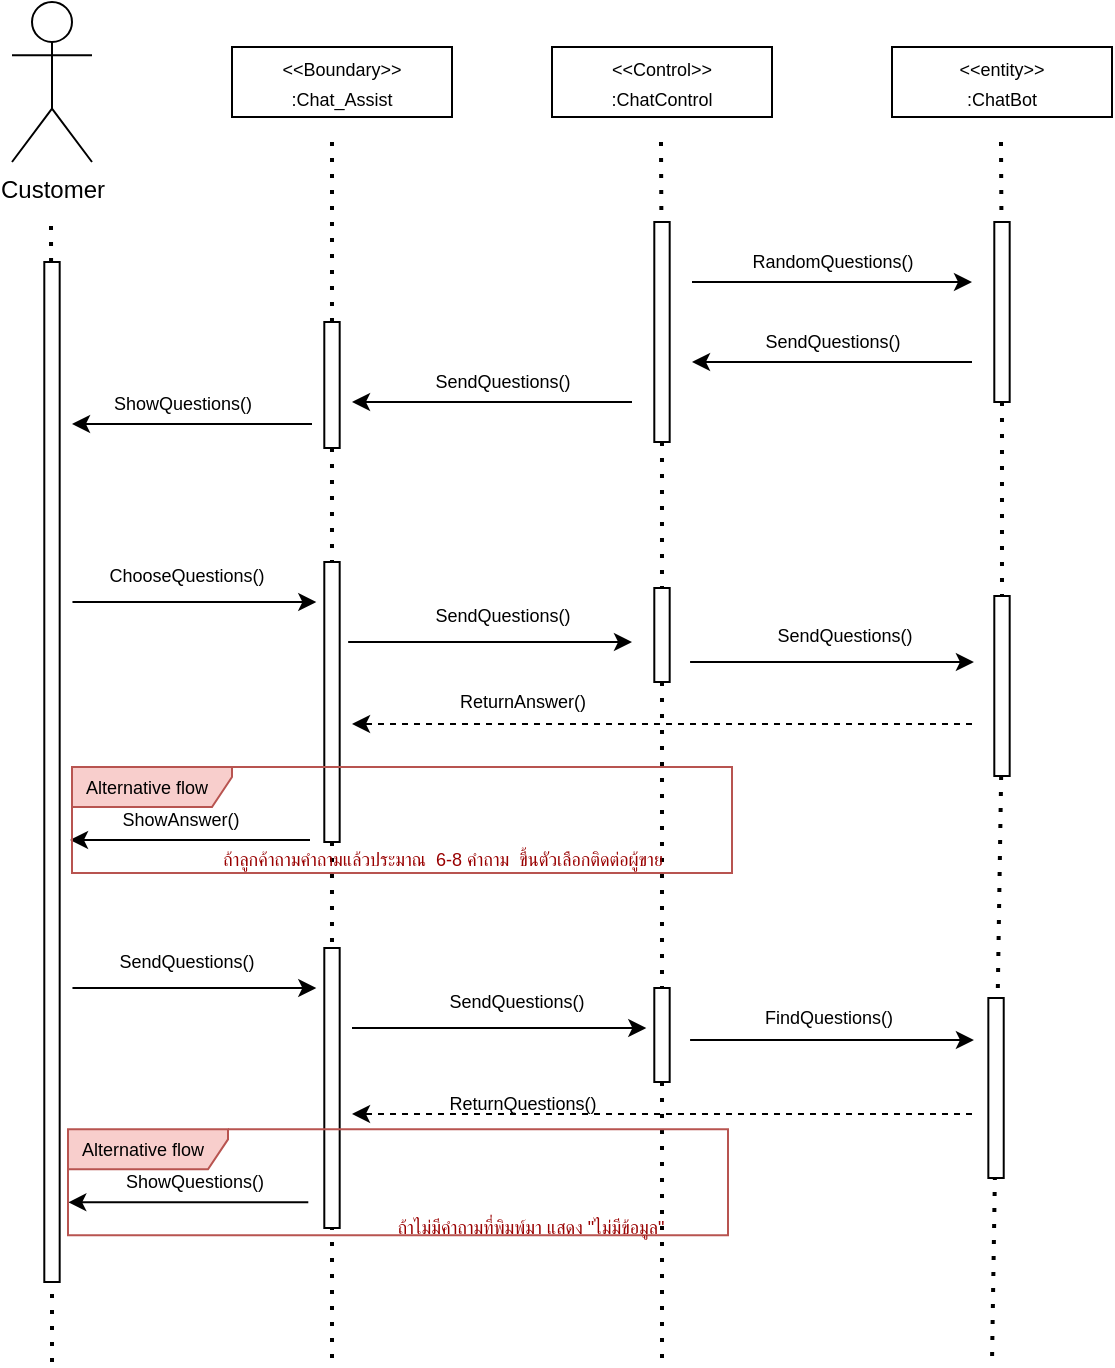 <mxfile>
    <diagram id="4hdrDz7Q9HRkZpPZPvPN" name="Page-1">
        <mxGraphModel grid="1" page="1" gridSize="10" guides="1" tooltips="1" connect="1" arrows="1" fold="1" pageScale="1" pageWidth="850" pageHeight="1100" math="0" shadow="0">
            <root>
                <mxCell id="0"/>
                <mxCell id="1" parent="0"/>
                <mxCell id="2" value="Customer" style="shape=umlActor;verticalLabelPosition=bottom;verticalAlign=top;html=1;outlineConnect=0;" parent="1" vertex="1">
                    <mxGeometry x="40" y="40" width="40" height="80" as="geometry"/>
                </mxCell>
                <mxCell id="3" value="" style="endArrow=none;dashed=1;html=1;dashPattern=1 3;strokeWidth=2;startArrow=none;" parent="1" edge="1" source="4">
                    <mxGeometry width="50" height="50" relative="1" as="geometry">
                        <mxPoint x="60" y="920" as="sourcePoint"/>
                        <mxPoint x="59.5" y="150" as="targetPoint"/>
                        <Array as="points"/>
                    </mxGeometry>
                </mxCell>
                <mxCell id="5" value="" style="endArrow=none;dashed=1;html=1;dashPattern=1 3;strokeWidth=2;" edge="1" parent="1" target="4">
                    <mxGeometry width="50" height="50" relative="1" as="geometry">
                        <mxPoint x="60" y="720" as="sourcePoint"/>
                        <mxPoint x="59.5" y="150" as="targetPoint"/>
                        <Array as="points"/>
                    </mxGeometry>
                </mxCell>
                <mxCell id="4" value="" style="rounded=0;whiteSpace=wrap;html=1;fontSize=9;" vertex="1" parent="1">
                    <mxGeometry x="56.15" y="170" width="7.69" height="510" as="geometry"/>
                </mxCell>
                <mxCell id="7" value="&lt;font style=&quot;font-size: 9px;&quot;&gt;&amp;lt;&amp;lt;Boundary&amp;gt;&amp;gt;&lt;br&gt;:Chat_Assist&lt;br&gt;&lt;/font&gt;" style="rounded=0;whiteSpace=wrap;html=1;" vertex="1" parent="1">
                    <mxGeometry x="150.0" y="62.5" width="110" height="35" as="geometry"/>
                </mxCell>
                <mxCell id="8" value="&lt;font style=&quot;font-size: 9px;&quot;&gt;&amp;lt;&amp;lt;Control&amp;gt;&amp;gt;&lt;br&gt;:ChatControl&lt;br&gt;&lt;/font&gt;" style="rounded=0;whiteSpace=wrap;html=1;" vertex="1" parent="1">
                    <mxGeometry x="310" y="62.5" width="110" height="35" as="geometry"/>
                </mxCell>
                <mxCell id="9" value="&lt;font style=&quot;font-size: 9px;&quot;&gt;&amp;lt;&amp;lt;entity&amp;gt;&amp;gt;&lt;br&gt;:ChatBot&lt;/font&gt;" style="rounded=0;whiteSpace=wrap;html=1;" vertex="1" parent="1">
                    <mxGeometry x="480" y="62.5" width="110" height="35" as="geometry"/>
                </mxCell>
                <mxCell id="12" value="" style="endArrow=none;dashed=1;html=1;dashPattern=1 3;strokeWidth=2;startArrow=none;" edge="1" parent="1" source="17">
                    <mxGeometry width="50" height="50" relative="1" as="geometry">
                        <mxPoint x="364.496" y="110" as="sourcePoint"/>
                        <mxPoint x="365" y="720" as="targetPoint"/>
                        <Array as="points"/>
                    </mxGeometry>
                </mxCell>
                <mxCell id="14" value="" style="endArrow=classic;html=1;verticalAlign=top;" edge="1" parent="1">
                    <mxGeometry width="50" height="50" relative="1" as="geometry">
                        <mxPoint x="520" y="220" as="sourcePoint"/>
                        <mxPoint x="380" y="220" as="targetPoint"/>
                    </mxGeometry>
                </mxCell>
                <mxCell id="16" value="" style="endArrow=none;dashed=1;html=1;dashPattern=1 3;strokeWidth=2;startArrow=none;" edge="1" parent="1" target="15">
                    <mxGeometry width="50" height="50" relative="1" as="geometry">
                        <mxPoint x="534.496" y="110" as="sourcePoint"/>
                        <mxPoint x="535" y="920" as="targetPoint"/>
                        <Array as="points"/>
                    </mxGeometry>
                </mxCell>
                <mxCell id="15" value="&lt;span style=&quot;color: rgba(0, 0, 0, 0); font-family: monospace; font-size: 0px; text-align: start;&quot;&gt;%3CmxGraphModel%3E%3Croot%3E%3CmxCell%20id%3D%220%22%2F%3E%3CmxCell%20id%3D%221%22%20parent%3D%220%22%2F%3E%3CmxCell%20id%3D%222%22%20value%3D%22%E0%B8%AD%22%20style%3D%22rounded%3D0%3BwhiteSpace%3Dwrap%3Bhtml%3D1%3BfontSize%3D9%3B%22%20vertex%3D%221%22%20parent%3D%221%22%3E%3CmxGeometry%20x%3D%22531.15%22%20y%3D%22150%22%20width%3D%227.69%22%20height%3D%22120%22%20as%3D%22geometry%22%2F%3E%3C%2FmxCell%3E%3C%2Froot%3E%3C%2FmxGraphModel%3E&lt;/span&gt;&lt;span style=&quot;color: rgba(0, 0, 0, 0); font-family: monospace; font-size: 0px; text-align: start;&quot;&gt;%3CmxGraphModel%3E%3Croot%3E%3CmxCell%20id%3D%220%22%2F%3E%3CmxCell%20id%3D%221%22%20parent%3D%220%22%2F%3E%3CmxCell%20id%3D%222%22%20value%3D%22%E0%B8%AD%22%20style%3D%22rounded%3D0%3BwhiteSpace%3Dwrap%3Bhtml%3D1%3BfontSize%3D9%3B%22%20vertex%3D%221%22%20parent%3D%221%22%3E%3CmxGeometry%20x%3D%22531.15%22%20y%3D%22150%22%20width%3D%227.69%22%20height%3D%22120%22%20as%3D%22geometry%22%2F%3E%3C%2FmxCell%3E%3C%2Froot%3E%3C%2FmxGraphModel%3E&lt;/span&gt;" style="rounded=0;whiteSpace=wrap;html=1;fontSize=9;" vertex="1" parent="1">
                    <mxGeometry x="531.15" y="150" width="7.69" height="90" as="geometry"/>
                </mxCell>
                <mxCell id="18" value="" style="endArrow=none;dashed=1;html=1;dashPattern=1 3;strokeWidth=2;startArrow=none;" edge="1" parent="1" target="17">
                    <mxGeometry width="50" height="50" relative="1" as="geometry">
                        <mxPoint x="364.496" y="110" as="sourcePoint"/>
                        <mxPoint x="365" y="920" as="targetPoint"/>
                        <Array as="points"/>
                    </mxGeometry>
                </mxCell>
                <mxCell id="17" value="" style="rounded=0;whiteSpace=wrap;html=1;fontSize=9;" vertex="1" parent="1">
                    <mxGeometry x="361.15" y="150" width="7.69" height="110" as="geometry"/>
                </mxCell>
                <mxCell id="21" value="" style="endArrow=classic;html=1;" edge="1" parent="1">
                    <mxGeometry width="50" height="50" relative="1" as="geometry">
                        <mxPoint x="350" y="240" as="sourcePoint"/>
                        <mxPoint x="210" y="240" as="targetPoint"/>
                    </mxGeometry>
                </mxCell>
                <mxCell id="24" value="" style="endArrow=classic;html=1;verticalAlign=top;" edge="1" parent="1">
                    <mxGeometry width="50" height="50" relative="1" as="geometry">
                        <mxPoint x="380" y="180" as="sourcePoint"/>
                        <mxPoint x="520" y="180" as="targetPoint"/>
                    </mxGeometry>
                </mxCell>
                <mxCell id="25" value="RandomQuestions()" style="text;html=1;align=center;verticalAlign=middle;resizable=0;points=[];autosize=1;strokeColor=none;fillColor=none;fontSize=9;" vertex="1" parent="1">
                    <mxGeometry x="400" y="160" width="100" height="20" as="geometry"/>
                </mxCell>
                <mxCell id="26" value="SendQuestions()" style="text;html=1;align=center;verticalAlign=middle;resizable=0;points=[];autosize=1;strokeColor=none;fillColor=none;fontSize=9;" vertex="1" parent="1">
                    <mxGeometry x="405" y="200" width="90" height="20" as="geometry"/>
                </mxCell>
                <mxCell id="27" value="SendQuestions()" style="text;html=1;align=center;verticalAlign=middle;resizable=0;points=[];autosize=1;strokeColor=none;fillColor=none;fontSize=9;" vertex="1" parent="1">
                    <mxGeometry x="240" y="220" width="90" height="20" as="geometry"/>
                </mxCell>
                <mxCell id="30" value="ShowQuestions()" style="text;html=1;align=center;verticalAlign=middle;resizable=0;points=[];autosize=1;strokeColor=none;fillColor=none;fontSize=9;" vertex="1" parent="1">
                    <mxGeometry x="80" y="231" width="90" height="20" as="geometry"/>
                </mxCell>
                <mxCell id="31" value="" style="endArrow=classic;html=1;verticalAlign=top;" edge="1" parent="1">
                    <mxGeometry width="50" height="50" relative="1" as="geometry">
                        <mxPoint x="190" y="251" as="sourcePoint"/>
                        <mxPoint x="70" y="251" as="targetPoint"/>
                    </mxGeometry>
                </mxCell>
                <mxCell id="37" value="" style="endArrow=none;dashed=1;html=1;dashPattern=1 3;strokeWidth=2;startArrow=none;" edge="1" parent="1" source="40">
                    <mxGeometry width="50" height="50" relative="1" as="geometry">
                        <mxPoint x="200" y="110" as="sourcePoint"/>
                        <mxPoint x="200" y="720" as="targetPoint"/>
                        <Array as="points"/>
                    </mxGeometry>
                </mxCell>
                <mxCell id="39" value="" style="endArrow=none;dashed=1;html=1;dashPattern=1 3;strokeWidth=2;startArrow=none;" edge="1" parent="1" target="38">
                    <mxGeometry width="50" height="50" relative="1" as="geometry">
                        <mxPoint x="200" y="110" as="sourcePoint"/>
                        <mxPoint x="200" y="920.833" as="targetPoint"/>
                        <Array as="points"/>
                    </mxGeometry>
                </mxCell>
                <mxCell id="38" value="&lt;span style=&quot;color: rgba(0, 0, 0, 0); font-family: monospace; font-size: 0px; text-align: start;&quot;&gt;%3CmxGraphModel%3E%3Croot%3E%3CmxCell%20id%3D%220%22%2F%3E%3CmxCell%20id%3D%221%22%20parent%3D%220%22%2F%3E%3CmxCell%20id%3D%222%22%20value%3D%22%E0%B8%AD%22%20style%3D%22rounded%3D0%3BwhiteSpace%3Dwrap%3Bhtml%3D1%3BfontSize%3D9%3B%22%20vertex%3D%221%22%20parent%3D%221%22%3E%3CmxGeometry%20x%3D%22531.15%22%20y%3D%22150%22%20width%3D%227.69%22%20height%3D%22120%22%20as%3D%22geometry%22%2F%3E%3C%2FmxCell%3E%3C%2Froot%3E%3C%2FmxGraphModel%3E&lt;/span&gt;&lt;span style=&quot;color: rgba(0, 0, 0, 0); font-family: monospace; font-size: 0px; text-align: start;&quot;&gt;%3CmxGraphModel%3E%3Croot%3E%3CmxCell%20id%3D%220%22%2F%3E%3CmxCell%20id%3D%221%22%20parent%3D%220%22%2F%3E%3CmxCell%20id%3D%222%22%20value%3D%22%E0%B8%AD%22%20style%3D%22rounded%3D0%3BwhiteSpace%3Dwrap%3Bhtml%3D1%3BfontSize%3D9%3B%22%20vertex%3D%221%22%20parent%3D%221%22%3E%3CmxGeometry%20x%3D%22531.15%22%20y%3D%22150%22%20width%3D%227.69%22%20height%3D%22120%22%20as%3D%22geometry%22%2F%3E%3C%2FmxCell%3E%3C%2Froot%3E%3C%2FmxGraphModel%3E&lt;/span&gt;" style="rounded=0;whiteSpace=wrap;html=1;fontSize=9;" vertex="1" parent="1">
                    <mxGeometry x="196.15" y="200" width="7.69" height="63" as="geometry"/>
                </mxCell>
                <mxCell id="41" value="" style="endArrow=none;dashed=1;html=1;dashPattern=1 3;strokeWidth=2;startArrow=none;" edge="1" parent="1" source="38" target="40">
                    <mxGeometry width="50" height="50" relative="1" as="geometry">
                        <mxPoint x="199.995" y="263" as="sourcePoint"/>
                        <mxPoint x="200" y="920.833" as="targetPoint"/>
                        <Array as="points"/>
                    </mxGeometry>
                </mxCell>
                <mxCell id="40" value="" style="rounded=0;whiteSpace=wrap;html=1;fontSize=9;" vertex="1" parent="1">
                    <mxGeometry x="196.15" y="320" width="7.69" height="140" as="geometry"/>
                </mxCell>
                <mxCell id="42" value="" style="endArrow=classic;html=1;verticalAlign=top;" edge="1" parent="1">
                    <mxGeometry width="50" height="50" relative="1" as="geometry">
                        <mxPoint x="70.23" y="340" as="sourcePoint"/>
                        <mxPoint x="192.15" y="340" as="targetPoint"/>
                    </mxGeometry>
                </mxCell>
                <mxCell id="43" value="ChooseQuestions()" style="text;html=1;align=center;verticalAlign=middle;resizable=0;points=[];autosize=1;strokeColor=none;fillColor=none;fontSize=9;" vertex="1" parent="1">
                    <mxGeometry x="77" y="317" width="100" height="20" as="geometry"/>
                </mxCell>
                <mxCell id="45" value="" style="endArrow=classic;html=1;verticalAlign=top;" edge="1" parent="1">
                    <mxGeometry width="50" height="50" relative="1" as="geometry">
                        <mxPoint x="208.08" y="360.0" as="sourcePoint"/>
                        <mxPoint x="350" y="360" as="targetPoint"/>
                    </mxGeometry>
                </mxCell>
                <mxCell id="46" value="SendQuestions()" style="text;html=1;align=center;verticalAlign=middle;resizable=0;points=[];autosize=1;strokeColor=none;fillColor=none;fontSize=9;" vertex="1" parent="1">
                    <mxGeometry x="240" y="337" width="90" height="20" as="geometry"/>
                </mxCell>
                <mxCell id="47" value="" style="rounded=0;whiteSpace=wrap;html=1;fontSize=9;" vertex="1" parent="1">
                    <mxGeometry x="361.15" y="333" width="7.69" height="47" as="geometry"/>
                </mxCell>
                <mxCell id="48" value="" style="endArrow=classic;html=1;verticalAlign=top;" edge="1" parent="1">
                    <mxGeometry width="50" height="50" relative="1" as="geometry">
                        <mxPoint x="379.04" y="370.0" as="sourcePoint"/>
                        <mxPoint x="520.96" y="370.0" as="targetPoint"/>
                    </mxGeometry>
                </mxCell>
                <mxCell id="49" value="SendQuestions()" style="text;html=1;align=center;verticalAlign=middle;resizable=0;points=[];autosize=1;strokeColor=none;fillColor=none;fontSize=9;" vertex="1" parent="1">
                    <mxGeometry x="410.96" y="347" width="90" height="20" as="geometry"/>
                </mxCell>
                <mxCell id="51" value="" style="endArrow=none;dashed=1;html=1;dashPattern=1 3;strokeWidth=2;startArrow=none;" edge="1" parent="1" source="15" target="50">
                    <mxGeometry width="50" height="50" relative="1" as="geometry">
                        <mxPoint x="534.997" y="240.0" as="sourcePoint"/>
                        <mxPoint x="535" y="920" as="targetPoint"/>
                        <Array as="points"/>
                    </mxGeometry>
                </mxCell>
                <mxCell id="50" value="&lt;span style=&quot;color: rgba(0, 0, 0, 0); font-family: monospace; font-size: 0px; text-align: start;&quot;&gt;%3CmxGraphModel%3E%3Croot%3E%3CmxCell%20id%3D%220%22%2F%3E%3CmxCell%20id%3D%221%22%20parent%3D%220%22%2F%3E%3CmxCell%20id%3D%222%22%20value%3D%22%E0%B8%AD%22%20style%3D%22rounded%3D0%3BwhiteSpace%3Dwrap%3Bhtml%3D1%3BfontSize%3D9%3B%22%20vertex%3D%221%22%20parent%3D%221%22%3E%3CmxGeometry%20x%3D%22531.15%22%20y%3D%22150%22%20width%3D%227.69%22%20height%3D%22120%22%20as%3D%22geometry%22%2F%3E%3C%2FmxCell%3E%3C%2Froot%3E%3C%2FmxGraphModel%3E&lt;/span&gt;&lt;span style=&quot;color: rgba(0, 0, 0, 0); font-family: monospace; font-size: 0px; text-align: start;&quot;&gt;%3CmxGraphModel%3E%3Croot%3E%3CmxCell%20id%3D%220%22%2F%3E%3CmxCell%20id%3D%221%22%20parent%3D%220%22%2F%3E%3CmxCell%20id%3D%222%22%20value%3D%22%E0%B8%AD%22%20style%3D%22rounded%3D0%3BwhiteSpace%3Dwrap%3Bhtml%3D1%3BfontSize%3D9%3B%22%20vertex%3D%221%22%20parent%3D%221%22%3E%3CmxGeometry%20x%3D%22531.15%22%20y%3D%22150%22%20width%3D%227.69%22%20height%3D%22120%22%20as%3D%22geometry%22%2F%3E%3C%2FmxCell%3E%3C%2Froot%3E%3C%2FmxGraphModel%3E&lt;/span&gt;" style="rounded=0;whiteSpace=wrap;html=1;fontSize=9;" vertex="1" parent="1">
                    <mxGeometry x="531.15" y="337" width="7.69" height="90" as="geometry"/>
                </mxCell>
                <mxCell id="52" value="" style="endArrow=classic;html=1;fontSize=9;dashed=1;" edge="1" parent="1">
                    <mxGeometry width="50" height="50" relative="1" as="geometry">
                        <mxPoint x="520" y="401" as="sourcePoint"/>
                        <mxPoint x="210" y="401" as="targetPoint"/>
                    </mxGeometry>
                </mxCell>
                <mxCell id="54" value="ReturnAnswer()" style="text;html=1;align=center;verticalAlign=middle;resizable=0;points=[];autosize=1;strokeColor=none;fillColor=none;fontSize=9;" vertex="1" parent="1">
                    <mxGeometry x="250.0" y="380" width="90" height="20" as="geometry"/>
                </mxCell>
                <mxCell id="55" value="ShowAnswer()" style="text;html=1;align=center;verticalAlign=middle;resizable=0;points=[];autosize=1;strokeColor=none;fillColor=none;fontSize=9;" vertex="1" parent="1">
                    <mxGeometry x="84" y="439" width="80" height="20" as="geometry"/>
                </mxCell>
                <mxCell id="56" value="" style="endArrow=classic;html=1;verticalAlign=top;" edge="1" parent="1">
                    <mxGeometry width="50" height="50" relative="1" as="geometry">
                        <mxPoint x="189" y="459.0" as="sourcePoint"/>
                        <mxPoint x="69" y="459.0" as="targetPoint"/>
                    </mxGeometry>
                </mxCell>
                <mxCell id="57" value="&lt;font style=&quot;font-size: 9px;&quot;&gt;Alternative flow&lt;/font&gt;" style="shape=umlFrame;whiteSpace=wrap;html=1;width=80;height=20;boundedLbl=1;verticalAlign=middle;align=left;spacingLeft=5;strokeWidth=1;fontSize=9;fillColor=#f8cecc;strokeColor=#b85450;" vertex="1" parent="1">
                    <mxGeometry x="70" y="422.5" width="330" height="53" as="geometry"/>
                </mxCell>
                <mxCell id="59" value="" style="endArrow=none;dashed=1;html=1;dashPattern=1 3;strokeWidth=2;startArrow=none;" edge="1" parent="1">
                    <mxGeometry width="50" height="50" relative="1" as="geometry">
                        <mxPoint x="534.575" y="427.0" as="sourcePoint"/>
                        <mxPoint x="530" y="720" as="targetPoint"/>
                        <Array as="points"/>
                    </mxGeometry>
                </mxCell>
                <mxCell id="60" value="ถ้าลูกค้าถามคำถามแล้วประมาณ&amp;nbsp; 6-8 คำถาม&amp;nbsp; ขึ้นตัวเลือกติดต่อผู้ขาย" style="text;html=1;align=center;verticalAlign=middle;resizable=0;points=[];autosize=1;fontSize=9;fontColor=#990000;" vertex="1" parent="1">
                    <mxGeometry x="120" y="459" width="270" height="20" as="geometry"/>
                </mxCell>
                <mxCell id="61" value="" style="rounded=0;whiteSpace=wrap;html=1;fontSize=9;" vertex="1" parent="1">
                    <mxGeometry x="196.15" y="513" width="7.69" height="140" as="geometry"/>
                </mxCell>
                <mxCell id="62" value="" style="endArrow=classic;html=1;verticalAlign=top;" edge="1" parent="1">
                    <mxGeometry width="50" height="50" relative="1" as="geometry">
                        <mxPoint x="70.23" y="533.0" as="sourcePoint"/>
                        <mxPoint x="192.15" y="533.0" as="targetPoint"/>
                    </mxGeometry>
                </mxCell>
                <mxCell id="63" value="SendQuestions()" style="text;html=1;align=center;verticalAlign=middle;resizable=0;points=[];autosize=1;strokeColor=none;fillColor=none;fontSize=9;" vertex="1" parent="1">
                    <mxGeometry x="82" y="510" width="90" height="20" as="geometry"/>
                </mxCell>
                <mxCell id="67" value="" style="rounded=0;whiteSpace=wrap;html=1;fontSize=9;" vertex="1" parent="1">
                    <mxGeometry x="361.15" y="533" width="7.69" height="47" as="geometry"/>
                </mxCell>
                <mxCell id="68" value="" style="endArrow=classic;html=1;verticalAlign=top;" edge="1" parent="1">
                    <mxGeometry width="50" height="50" relative="1" as="geometry">
                        <mxPoint x="210" y="553" as="sourcePoint"/>
                        <mxPoint x="357.15" y="553" as="targetPoint"/>
                    </mxGeometry>
                </mxCell>
                <mxCell id="69" value="SendQuestions()" style="text;html=1;align=center;verticalAlign=middle;resizable=0;points=[];autosize=1;strokeColor=none;fillColor=none;fontSize=9;" vertex="1" parent="1">
                    <mxGeometry x="247" y="530" width="90" height="20" as="geometry"/>
                </mxCell>
                <mxCell id="70" value="" style="endArrow=classic;html=1;verticalAlign=top;" edge="1" parent="1">
                    <mxGeometry width="50" height="50" relative="1" as="geometry">
                        <mxPoint x="379.04" y="559" as="sourcePoint"/>
                        <mxPoint x="520.96" y="559" as="targetPoint"/>
                    </mxGeometry>
                </mxCell>
                <mxCell id="71" value="FindQuestions()" style="text;html=1;align=center;verticalAlign=middle;resizable=0;points=[];autosize=1;strokeColor=none;fillColor=none;fontSize=9;" vertex="1" parent="1">
                    <mxGeometry x="402.98" y="538" width="90" height="20" as="geometry"/>
                </mxCell>
                <mxCell id="72" value="&lt;span style=&quot;color: rgba(0, 0, 0, 0); font-family: monospace; font-size: 0px; text-align: start;&quot;&gt;%3CmxGraphModel%3E%3Croot%3E%3CmxCell%20id%3D%220%22%2F%3E%3CmxCell%20id%3D%221%22%20parent%3D%220%22%2F%3E%3CmxCell%20id%3D%222%22%20value%3D%22%E0%B8%AD%22%20style%3D%22rounded%3D0%3BwhiteSpace%3Dwrap%3Bhtml%3D1%3BfontSize%3D9%3B%22%20vertex%3D%221%22%20parent%3D%221%22%3E%3CmxGeometry%20x%3D%22531.15%22%20y%3D%22150%22%20width%3D%227.69%22%20height%3D%22120%22%20as%3D%22geometry%22%2F%3E%3C%2FmxCell%3E%3C%2Froot%3E%3C%2FmxGraphModel%3E&lt;/span&gt;&lt;span style=&quot;color: rgba(0, 0, 0, 0); font-family: monospace; font-size: 0px; text-align: start;&quot;&gt;%3CmxGraphModel%3E%3Croot%3E%3CmxCell%20id%3D%220%22%2F%3E%3CmxCell%20id%3D%221%22%20parent%3D%220%22%2F%3E%3CmxCell%20id%3D%222%22%20value%3D%22%E0%B8%AD%22%20style%3D%22rounded%3D0%3BwhiteSpace%3Dwrap%3Bhtml%3D1%3BfontSize%3D9%3B%22%20vertex%3D%221%22%20parent%3D%221%22%3E%3CmxGeometry%20x%3D%22531.15%22%20y%3D%22150%22%20width%3D%227.69%22%20height%3D%22120%22%20as%3D%22geometry%22%2F%3E%3C%2FmxCell%3E%3C%2Froot%3E%3C%2FmxGraphModel%3E&lt;/span&gt;" style="rounded=0;whiteSpace=wrap;html=1;fontSize=9;" vertex="1" parent="1">
                    <mxGeometry x="528.17" y="538" width="7.69" height="90" as="geometry"/>
                </mxCell>
                <mxCell id="75" value="" style="endArrow=classic;html=1;fontSize=9;dashed=1;" edge="1" parent="1">
                    <mxGeometry width="50" height="50" relative="1" as="geometry">
                        <mxPoint x="520" y="596" as="sourcePoint"/>
                        <mxPoint x="210" y="596" as="targetPoint"/>
                    </mxGeometry>
                </mxCell>
                <mxCell id="76" value="&lt;br&gt;ReturnQuestions()" style="text;html=1;align=center;verticalAlign=middle;resizable=0;points=[];autosize=1;strokeColor=none;fillColor=none;fontSize=9;" vertex="1" parent="1">
                    <mxGeometry x="245" y="565" width="100" height="40" as="geometry"/>
                </mxCell>
                <mxCell id="77" value="ShowQuestions()" style="text;html=1;align=center;verticalAlign=middle;resizable=0;points=[];autosize=1;strokeColor=none;fillColor=none;fontSize=9;" vertex="1" parent="1">
                    <mxGeometry x="86.15" y="620.17" width="90" height="20" as="geometry"/>
                </mxCell>
                <mxCell id="78" value="" style="endArrow=classic;html=1;verticalAlign=top;" edge="1" parent="1">
                    <mxGeometry width="50" height="50" relative="1" as="geometry">
                        <mxPoint x="188.15" y="640.17" as="sourcePoint"/>
                        <mxPoint x="68.15" y="640.17" as="targetPoint"/>
                    </mxGeometry>
                </mxCell>
                <mxCell id="79" value="&lt;font style=&quot;font-size: 9px;&quot;&gt;Alternative flow&lt;/font&gt;" style="shape=umlFrame;whiteSpace=wrap;html=1;width=80;height=20;boundedLbl=1;verticalAlign=middle;align=left;spacingLeft=5;strokeWidth=1;fontSize=9;fillColor=#f8cecc;strokeColor=#b85450;" vertex="1" parent="1">
                    <mxGeometry x="68" y="603.67" width="330" height="53" as="geometry"/>
                </mxCell>
                <mxCell id="80" value="ถ้าไม่มีคำถามที่พิมพ์มา แสดง &quot;ไม่มีข้อมูล&quot;" style="text;html=1;align=center;verticalAlign=middle;resizable=0;points=[];autosize=1;fontSize=9;fontColor=#990000;" vertex="1" parent="1">
                    <mxGeometry x="209.16" y="642.67" width="180" height="20" as="geometry"/>
                </mxCell>
            </root>
        </mxGraphModel>
    </diagram>
    <diagram id="cL9UutqBdXzwN1XWlvz5" name="Page-2">
        <mxGraphModel dx="1238" dy="787" grid="1" gridSize="10" guides="1" tooltips="1" connect="1" arrows="1" fold="1" page="1" pageScale="1" pageWidth="850" pageHeight="1100" math="0" shadow="0">
            <root>
                <mxCell id="0"/>
                <mxCell id="1" parent="0"/>
                <mxCell id="cw4E4tKnkDUjljcfsdXo-1" value="Customer" style="shape=umlActor;verticalLabelPosition=bottom;verticalAlign=top;html=1;outlineConnect=0;fontSize=9;fontColor=#1C0000;" vertex="1" parent="1">
                    <mxGeometry x="180" y="210" width="30" height="80" as="geometry"/>
                </mxCell>
                <mxCell id="cw4E4tKnkDUjljcfsdXo-4" value="Chat_Assist" style="shape=umlBoundary;whiteSpace=wrap;html=1;" vertex="1" parent="1">
                    <mxGeometry x="470" y="210" width="100" height="80" as="geometry"/>
                </mxCell>
                <mxCell id="cw4E4tKnkDUjljcfsdXo-5" value="ChatControl" style="ellipse;shape=umlControl;whiteSpace=wrap;html=1;" vertex="1" parent="1">
                    <mxGeometry x="480.0" y="600" width="80" height="90" as="geometry"/>
                </mxCell>
                <mxCell id="cw4E4tKnkDUjljcfsdXo-6" value="ChatBot" style="ellipse;shape=umlEntity;whiteSpace=wrap;html=1;" vertex="1" parent="1">
                    <mxGeometry x="100.0" y="610" width="80" height="80" as="geometry"/>
                </mxCell>
                <mxCell id="cw4E4tKnkDUjljcfsdXo-9" value="" style="endArrow=none;html=1;fontSize=9;fontColor=#1C0000;" edge="1" parent="1">
                    <mxGeometry width="50" height="50" relative="1" as="geometry">
                        <mxPoint x="195" y="250" as="sourcePoint"/>
                        <mxPoint x="475" y="250" as="targetPoint"/>
                    </mxGeometry>
                </mxCell>
                <mxCell id="cw4E4tKnkDUjljcfsdXo-10" value="" style="endArrow=none;html=1;fontSize=9;fontColor=#1C0000;entryX=-0.012;entryY=0.556;entryDx=0;entryDy=0;entryPerimeter=0;exitX=1;exitY=0.5;exitDx=0;exitDy=0;" edge="1" parent="1" source="cw4E4tKnkDUjljcfsdXo-6" target="cw4E4tKnkDUjljcfsdXo-5">
                    <mxGeometry width="50" height="50" relative="1" as="geometry">
                        <mxPoint x="245" y="649.5" as="sourcePoint"/>
                        <mxPoint x="475" y="650" as="targetPoint"/>
                    </mxGeometry>
                </mxCell>
                <mxCell id="cw4E4tKnkDUjljcfsdXo-11" value="" style="endArrow=none;html=1;fontSize=9;fontColor=#1C0000;exitX=0.55;exitY=0.133;exitDx=0;exitDy=0;exitPerimeter=0;entryX=0.55;entryY=1.025;entryDx=0;entryDy=0;entryPerimeter=0;" edge="1" parent="1" source="cw4E4tKnkDUjljcfsdXo-5" target="cw4E4tKnkDUjljcfsdXo-4">
                    <mxGeometry width="50" height="50" relative="1" as="geometry">
                        <mxPoint x="495" y="430" as="sourcePoint"/>
                        <mxPoint x="545" y="380" as="targetPoint"/>
                    </mxGeometry>
                </mxCell>
                <mxCell id="cw4E4tKnkDUjljcfsdXo-13" value="" style="endArrow=classic;html=1;fontSize=9;fontColor=#1C0000;" edge="1" parent="1">
                    <mxGeometry width="50" height="50" relative="1" as="geometry">
                        <mxPoint x="475" y="670" as="sourcePoint"/>
                        <mxPoint x="205" y="670" as="targetPoint"/>
                    </mxGeometry>
                </mxCell>
                <mxCell id="cw4E4tKnkDUjljcfsdXo-14" value="1.RandomQuestions()&lt;br&gt;2.2.SendQuestions()&lt;br&gt;3.2FindQuestion()" style="text;html=1;align=center;verticalAlign=middle;resizable=0;points=[];autosize=1;strokeColor=none;fillColor=none;fontSize=12;fontColor=#1C0000;" vertex="1" parent="1">
                    <mxGeometry x="285" y="670" width="140" height="60" as="geometry"/>
                </mxCell>
                <mxCell id="cw4E4tKnkDUjljcfsdXo-16" value="" style="endArrow=classic;html=1;fontSize=9;fontColor=#1C0000;" edge="1" parent="1">
                    <mxGeometry width="50" height="50" relative="1" as="geometry">
                        <mxPoint x="215" y="630" as="sourcePoint"/>
                        <mxPoint x="470" y="630" as="targetPoint"/>
                    </mxGeometry>
                </mxCell>
                <mxCell id="cw4E4tKnkDUjljcfsdXo-17" value="1.2.SendQuestions()" style="text;html=1;align=center;verticalAlign=middle;resizable=0;points=[];autosize=1;strokeColor=none;fillColor=none;fontSize=12;fontColor=#1C0000;" vertex="1" parent="1">
                    <mxGeometry x="290" y="600" width="130" height="30" as="geometry"/>
                </mxCell>
                <mxCell id="cw4E4tKnkDUjljcfsdXo-18" value="" style="endArrow=classic;html=1;fontSize=12;fontColor=#1C0000;" edge="1" parent="1">
                    <mxGeometry width="50" height="50" relative="1" as="geometry">
                        <mxPoint x="505" y="586" as="sourcePoint"/>
                        <mxPoint x="505" y="316" as="targetPoint"/>
                    </mxGeometry>
                </mxCell>
                <mxCell id="cw4E4tKnkDUjljcfsdXo-19" value="1.3.SendQuestions()" style="text;html=1;align=center;verticalAlign=middle;resizable=0;points=[];autosize=1;strokeColor=none;fillColor=none;fontSize=12;fontColor=#1C0000;" vertex="1" parent="1">
                    <mxGeometry x="365" y="430" width="130" height="30" as="geometry"/>
                </mxCell>
                <mxCell id="cw4E4tKnkDUjljcfsdXo-20" value="" style="endArrow=classic;html=1;fontSize=9;fontColor=#1C0000;" edge="1" parent="1">
                    <mxGeometry width="50" height="50" relative="1" as="geometry">
                        <mxPoint x="456" y="265" as="sourcePoint"/>
                        <mxPoint x="236" y="265" as="targetPoint"/>
                    </mxGeometry>
                </mxCell>
                <mxCell id="cw4E4tKnkDUjljcfsdXo-21" value="1.4.ShowQuestions()&lt;br&gt;2.4.ShowAnswer()&lt;br&gt;3.4.ShowQuestions()" style="text;html=1;align=center;verticalAlign=middle;resizable=0;points=[];autosize=1;strokeColor=none;fillColor=none;fontSize=12;fontColor=#1C0000;" vertex="1" parent="1">
                    <mxGeometry x="260" y="266" width="140" height="60" as="geometry"/>
                </mxCell>
                <mxCell id="cw4E4tKnkDUjljcfsdXo-22" value="" style="endArrow=classic;html=1;fontSize=9;fontColor=#1C0000;" edge="1" parent="1">
                    <mxGeometry width="50" height="50" relative="1" as="geometry">
                        <mxPoint x="235" y="240" as="sourcePoint"/>
                        <mxPoint x="455" y="240" as="targetPoint"/>
                    </mxGeometry>
                </mxCell>
                <mxCell id="cw4E4tKnkDUjljcfsdXo-23" value="2.ChoseQuestions()&lt;br&gt;3.SendQuestions()" style="text;html=1;align=left;verticalAlign=middle;resizable=0;points=[];autosize=1;strokeColor=none;fillColor=none;fontSize=12;fontColor=#1C0000;" vertex="1" parent="1">
                    <mxGeometry x="285" y="200" width="130" height="40" as="geometry"/>
                </mxCell>
                <mxCell id="cw4E4tKnkDUjljcfsdXo-24" value="" style="endArrow=classic;html=1;fontSize=12;fontColor=#1C0000;" edge="1" parent="1">
                    <mxGeometry width="50" height="50" relative="1" as="geometry">
                        <mxPoint x="545" y="312" as="sourcePoint"/>
                        <mxPoint x="545" y="582" as="targetPoint"/>
                    </mxGeometry>
                </mxCell>
                <mxCell id="cw4E4tKnkDUjljcfsdXo-25" value="2.1.SendQuestions()&lt;br&gt;3.1.SendQuestions()" style="text;html=1;align=center;verticalAlign=middle;resizable=0;points=[];autosize=1;strokeColor=none;fillColor=none;fontSize=12;fontColor=#1C0000;" vertex="1" parent="1">
                    <mxGeometry x="560" y="390" width="130" height="40" as="geometry"/>
                </mxCell>
                <mxCell id="cw4E4tKnkDUjljcfsdXo-26" value="" style="endArrow=none;html=1;fontSize=12;fontColor=#1C0000;" edge="1" parent="1">
                    <mxGeometry width="50" height="50" relative="1" as="geometry">
                        <mxPoint x="145" y="610" as="sourcePoint"/>
                        <mxPoint x="495" y="270" as="targetPoint"/>
                    </mxGeometry>
                </mxCell>
                <mxCell id="cw4E4tKnkDUjljcfsdXo-27" value="" style="endArrow=classic;html=1;fontSize=9;fontColor=#1C0000;" edge="1" parent="1">
                    <mxGeometry width="50" height="50" relative="1" as="geometry">
                        <mxPoint x="150" y="580" as="sourcePoint"/>
                        <mxPoint x="460" y="280" as="targetPoint"/>
                    </mxGeometry>
                </mxCell>
                <mxCell id="cw4E4tKnkDUjljcfsdXo-29" value="2.3.RetrunAnswer()&lt;br&gt;3.3.ReturnQuestions()" style="text;html=1;align=center;verticalAlign=middle;resizable=0;points=[];autosize=1;strokeColor=none;fillColor=none;fontSize=12;fontColor=#1C0000;" vertex="1" parent="1">
                    <mxGeometry x="125" y="425" width="140" height="40" as="geometry"/>
                </mxCell>
            </root>
        </mxGraphModel>
    </diagram>
</mxfile>
